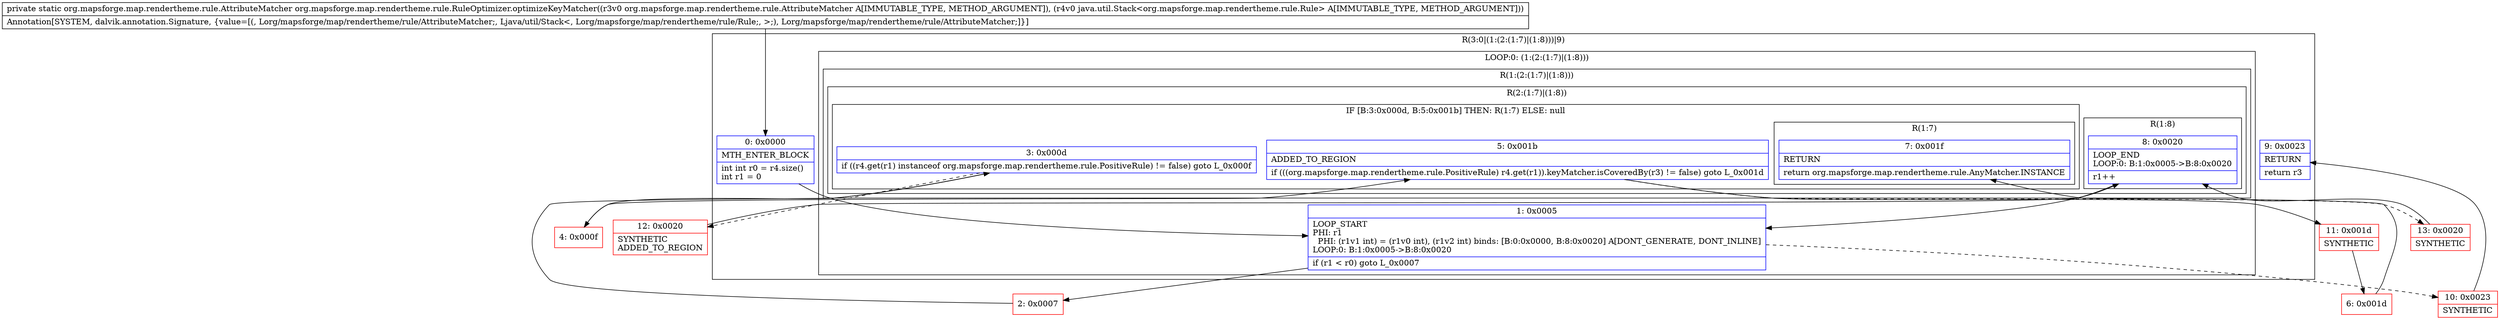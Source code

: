 digraph "CFG fororg.mapsforge.map.rendertheme.rule.RuleOptimizer.optimizeKeyMatcher(Lorg\/mapsforge\/map\/rendertheme\/rule\/AttributeMatcher;Ljava\/util\/Stack;)Lorg\/mapsforge\/map\/rendertheme\/rule\/AttributeMatcher;" {
subgraph cluster_Region_1785508505 {
label = "R(3:0|(1:(2:(1:7)|(1:8)))|9)";
node [shape=record,color=blue];
Node_0 [shape=record,label="{0\:\ 0x0000|MTH_ENTER_BLOCK\l|int int r0 = r4.size()\lint r1 = 0\l}"];
subgraph cluster_LoopRegion_744525021 {
label = "LOOP:0: (1:(2:(1:7)|(1:8)))";
node [shape=record,color=blue];
Node_1 [shape=record,label="{1\:\ 0x0005|LOOP_START\lPHI: r1 \l  PHI: (r1v1 int) = (r1v0 int), (r1v2 int) binds: [B:0:0x0000, B:8:0x0020] A[DONT_GENERATE, DONT_INLINE]\lLOOP:0: B:1:0x0005\-\>B:8:0x0020\l|if (r1 \< r0) goto L_0x0007\l}"];
subgraph cluster_Region_1944661704 {
label = "R(1:(2:(1:7)|(1:8)))";
node [shape=record,color=blue];
subgraph cluster_Region_116348552 {
label = "R(2:(1:7)|(1:8))";
node [shape=record,color=blue];
subgraph cluster_IfRegion_325369564 {
label = "IF [B:3:0x000d, B:5:0x001b] THEN: R(1:7) ELSE: null";
node [shape=record,color=blue];
Node_3 [shape=record,label="{3\:\ 0x000d|if ((r4.get(r1) instanceof org.mapsforge.map.rendertheme.rule.PositiveRule) != false) goto L_0x000f\l}"];
Node_5 [shape=record,label="{5\:\ 0x001b|ADDED_TO_REGION\l|if (((org.mapsforge.map.rendertheme.rule.PositiveRule) r4.get(r1)).keyMatcher.isCoveredBy(r3) != false) goto L_0x001d\l}"];
subgraph cluster_Region_1456670185 {
label = "R(1:7)";
node [shape=record,color=blue];
Node_7 [shape=record,label="{7\:\ 0x001f|RETURN\l|return org.mapsforge.map.rendertheme.rule.AnyMatcher.INSTANCE\l}"];
}
}
subgraph cluster_Region_1356647153 {
label = "R(1:8)";
node [shape=record,color=blue];
Node_8 [shape=record,label="{8\:\ 0x0020|LOOP_END\lLOOP:0: B:1:0x0005\-\>B:8:0x0020\l|r1++\l}"];
}
}
}
}
Node_9 [shape=record,label="{9\:\ 0x0023|RETURN\l|return r3\l}"];
}
Node_2 [shape=record,color=red,label="{2\:\ 0x0007}"];
Node_4 [shape=record,color=red,label="{4\:\ 0x000f}"];
Node_6 [shape=record,color=red,label="{6\:\ 0x001d}"];
Node_10 [shape=record,color=red,label="{10\:\ 0x0023|SYNTHETIC\l}"];
Node_11 [shape=record,color=red,label="{11\:\ 0x001d|SYNTHETIC\l}"];
Node_12 [shape=record,color=red,label="{12\:\ 0x0020|SYNTHETIC\lADDED_TO_REGION\l}"];
Node_13 [shape=record,color=red,label="{13\:\ 0x0020|SYNTHETIC\l}"];
MethodNode[shape=record,label="{private static org.mapsforge.map.rendertheme.rule.AttributeMatcher org.mapsforge.map.rendertheme.rule.RuleOptimizer.optimizeKeyMatcher((r3v0 org.mapsforge.map.rendertheme.rule.AttributeMatcher A[IMMUTABLE_TYPE, METHOD_ARGUMENT]), (r4v0 java.util.Stack\<org.mapsforge.map.rendertheme.rule.Rule\> A[IMMUTABLE_TYPE, METHOD_ARGUMENT]))  | Annotation[SYSTEM, dalvik.annotation.Signature, \{value=[(, Lorg\/mapsforge\/map\/rendertheme\/rule\/AttributeMatcher;, Ljava\/util\/Stack\<, Lorg\/mapsforge\/map\/rendertheme\/rule\/Rule;, \>;), Lorg\/mapsforge\/map\/rendertheme\/rule\/AttributeMatcher;]\}]\l}"];
MethodNode -> Node_0;
Node_0 -> Node_1;
Node_1 -> Node_2;
Node_1 -> Node_10[style=dashed];
Node_3 -> Node_4;
Node_3 -> Node_12[style=dashed];
Node_5 -> Node_11;
Node_5 -> Node_13[style=dashed];
Node_8 -> Node_1;
Node_2 -> Node_3;
Node_4 -> Node_5;
Node_6 -> Node_7;
Node_10 -> Node_9;
Node_11 -> Node_6;
Node_12 -> Node_8;
Node_13 -> Node_8;
}

